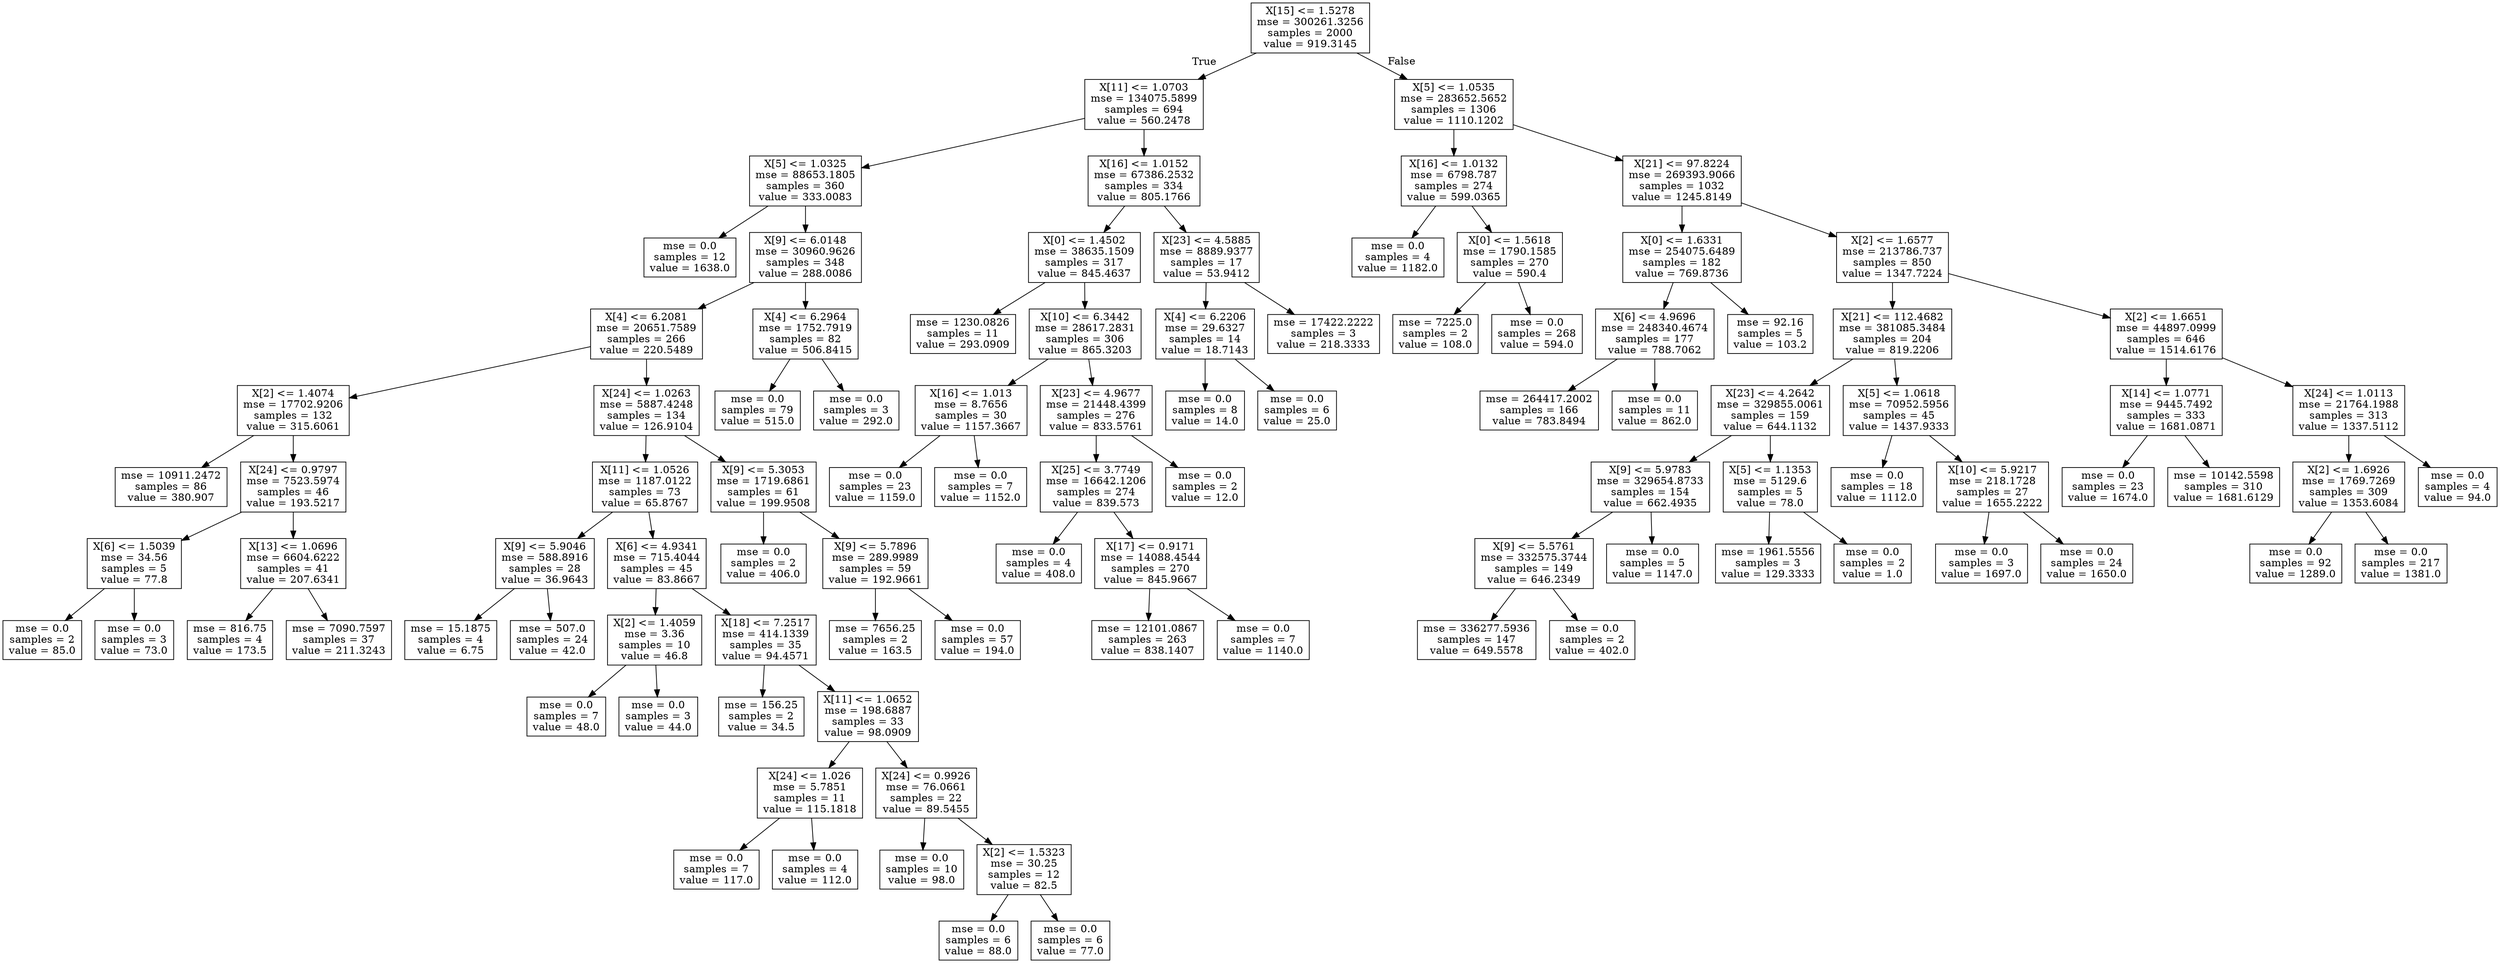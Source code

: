 digraph Tree {
node [shape=box] ;
0 [label="X[15] <= 1.5278\nmse = 300261.3256\nsamples = 2000\nvalue = 919.3145"] ;
1 [label="X[11] <= 1.0703\nmse = 134075.5899\nsamples = 694\nvalue = 560.2478"] ;
0 -> 1 [labeldistance=2.5, labelangle=45, headlabel="True"] ;
2 [label="X[5] <= 1.0325\nmse = 88653.1805\nsamples = 360\nvalue = 333.0083"] ;
1 -> 2 ;
3 [label="mse = 0.0\nsamples = 12\nvalue = 1638.0"] ;
2 -> 3 ;
4 [label="X[9] <= 6.0148\nmse = 30960.9626\nsamples = 348\nvalue = 288.0086"] ;
2 -> 4 ;
5 [label="X[4] <= 6.2081\nmse = 20651.7589\nsamples = 266\nvalue = 220.5489"] ;
4 -> 5 ;
6 [label="X[2] <= 1.4074\nmse = 17702.9206\nsamples = 132\nvalue = 315.6061"] ;
5 -> 6 ;
7 [label="mse = 10911.2472\nsamples = 86\nvalue = 380.907"] ;
6 -> 7 ;
8 [label="X[24] <= 0.9797\nmse = 7523.5974\nsamples = 46\nvalue = 193.5217"] ;
6 -> 8 ;
9 [label="X[6] <= 1.5039\nmse = 34.56\nsamples = 5\nvalue = 77.8"] ;
8 -> 9 ;
10 [label="mse = 0.0\nsamples = 2\nvalue = 85.0"] ;
9 -> 10 ;
11 [label="mse = 0.0\nsamples = 3\nvalue = 73.0"] ;
9 -> 11 ;
12 [label="X[13] <= 1.0696\nmse = 6604.6222\nsamples = 41\nvalue = 207.6341"] ;
8 -> 12 ;
13 [label="mse = 816.75\nsamples = 4\nvalue = 173.5"] ;
12 -> 13 ;
14 [label="mse = 7090.7597\nsamples = 37\nvalue = 211.3243"] ;
12 -> 14 ;
15 [label="X[24] <= 1.0263\nmse = 5887.4248\nsamples = 134\nvalue = 126.9104"] ;
5 -> 15 ;
16 [label="X[11] <= 1.0526\nmse = 1187.0122\nsamples = 73\nvalue = 65.8767"] ;
15 -> 16 ;
17 [label="X[9] <= 5.9046\nmse = 588.8916\nsamples = 28\nvalue = 36.9643"] ;
16 -> 17 ;
18 [label="mse = 15.1875\nsamples = 4\nvalue = 6.75"] ;
17 -> 18 ;
19 [label="mse = 507.0\nsamples = 24\nvalue = 42.0"] ;
17 -> 19 ;
20 [label="X[6] <= 4.9341\nmse = 715.4044\nsamples = 45\nvalue = 83.8667"] ;
16 -> 20 ;
21 [label="X[2] <= 1.4059\nmse = 3.36\nsamples = 10\nvalue = 46.8"] ;
20 -> 21 ;
22 [label="mse = 0.0\nsamples = 7\nvalue = 48.0"] ;
21 -> 22 ;
23 [label="mse = 0.0\nsamples = 3\nvalue = 44.0"] ;
21 -> 23 ;
24 [label="X[18] <= 7.2517\nmse = 414.1339\nsamples = 35\nvalue = 94.4571"] ;
20 -> 24 ;
25 [label="mse = 156.25\nsamples = 2\nvalue = 34.5"] ;
24 -> 25 ;
26 [label="X[11] <= 1.0652\nmse = 198.6887\nsamples = 33\nvalue = 98.0909"] ;
24 -> 26 ;
27 [label="X[24] <= 1.026\nmse = 5.7851\nsamples = 11\nvalue = 115.1818"] ;
26 -> 27 ;
28 [label="mse = 0.0\nsamples = 7\nvalue = 117.0"] ;
27 -> 28 ;
29 [label="mse = 0.0\nsamples = 4\nvalue = 112.0"] ;
27 -> 29 ;
30 [label="X[24] <= 0.9926\nmse = 76.0661\nsamples = 22\nvalue = 89.5455"] ;
26 -> 30 ;
31 [label="mse = 0.0\nsamples = 10\nvalue = 98.0"] ;
30 -> 31 ;
32 [label="X[2] <= 1.5323\nmse = 30.25\nsamples = 12\nvalue = 82.5"] ;
30 -> 32 ;
33 [label="mse = 0.0\nsamples = 6\nvalue = 88.0"] ;
32 -> 33 ;
34 [label="mse = 0.0\nsamples = 6\nvalue = 77.0"] ;
32 -> 34 ;
35 [label="X[9] <= 5.3053\nmse = 1719.6861\nsamples = 61\nvalue = 199.9508"] ;
15 -> 35 ;
36 [label="mse = 0.0\nsamples = 2\nvalue = 406.0"] ;
35 -> 36 ;
37 [label="X[9] <= 5.7896\nmse = 289.9989\nsamples = 59\nvalue = 192.9661"] ;
35 -> 37 ;
38 [label="mse = 7656.25\nsamples = 2\nvalue = 163.5"] ;
37 -> 38 ;
39 [label="mse = 0.0\nsamples = 57\nvalue = 194.0"] ;
37 -> 39 ;
40 [label="X[4] <= 6.2964\nmse = 1752.7919\nsamples = 82\nvalue = 506.8415"] ;
4 -> 40 ;
41 [label="mse = 0.0\nsamples = 79\nvalue = 515.0"] ;
40 -> 41 ;
42 [label="mse = 0.0\nsamples = 3\nvalue = 292.0"] ;
40 -> 42 ;
43 [label="X[16] <= 1.0152\nmse = 67386.2532\nsamples = 334\nvalue = 805.1766"] ;
1 -> 43 ;
44 [label="X[0] <= 1.4502\nmse = 38635.1509\nsamples = 317\nvalue = 845.4637"] ;
43 -> 44 ;
45 [label="mse = 1230.0826\nsamples = 11\nvalue = 293.0909"] ;
44 -> 45 ;
46 [label="X[10] <= 6.3442\nmse = 28617.2831\nsamples = 306\nvalue = 865.3203"] ;
44 -> 46 ;
47 [label="X[16] <= 1.013\nmse = 8.7656\nsamples = 30\nvalue = 1157.3667"] ;
46 -> 47 ;
48 [label="mse = 0.0\nsamples = 23\nvalue = 1159.0"] ;
47 -> 48 ;
49 [label="mse = 0.0\nsamples = 7\nvalue = 1152.0"] ;
47 -> 49 ;
50 [label="X[23] <= 4.9677\nmse = 21448.4399\nsamples = 276\nvalue = 833.5761"] ;
46 -> 50 ;
51 [label="X[25] <= 3.7749\nmse = 16642.1206\nsamples = 274\nvalue = 839.573"] ;
50 -> 51 ;
52 [label="mse = 0.0\nsamples = 4\nvalue = 408.0"] ;
51 -> 52 ;
53 [label="X[17] <= 0.9171\nmse = 14088.4544\nsamples = 270\nvalue = 845.9667"] ;
51 -> 53 ;
54 [label="mse = 12101.0867\nsamples = 263\nvalue = 838.1407"] ;
53 -> 54 ;
55 [label="mse = 0.0\nsamples = 7\nvalue = 1140.0"] ;
53 -> 55 ;
56 [label="mse = 0.0\nsamples = 2\nvalue = 12.0"] ;
50 -> 56 ;
57 [label="X[23] <= 4.5885\nmse = 8889.9377\nsamples = 17\nvalue = 53.9412"] ;
43 -> 57 ;
58 [label="X[4] <= 6.2206\nmse = 29.6327\nsamples = 14\nvalue = 18.7143"] ;
57 -> 58 ;
59 [label="mse = 0.0\nsamples = 8\nvalue = 14.0"] ;
58 -> 59 ;
60 [label="mse = 0.0\nsamples = 6\nvalue = 25.0"] ;
58 -> 60 ;
61 [label="mse = 17422.2222\nsamples = 3\nvalue = 218.3333"] ;
57 -> 61 ;
62 [label="X[5] <= 1.0535\nmse = 283652.5652\nsamples = 1306\nvalue = 1110.1202"] ;
0 -> 62 [labeldistance=2.5, labelangle=-45, headlabel="False"] ;
63 [label="X[16] <= 1.0132\nmse = 6798.787\nsamples = 274\nvalue = 599.0365"] ;
62 -> 63 ;
64 [label="mse = 0.0\nsamples = 4\nvalue = 1182.0"] ;
63 -> 64 ;
65 [label="X[0] <= 1.5618\nmse = 1790.1585\nsamples = 270\nvalue = 590.4"] ;
63 -> 65 ;
66 [label="mse = 7225.0\nsamples = 2\nvalue = 108.0"] ;
65 -> 66 ;
67 [label="mse = 0.0\nsamples = 268\nvalue = 594.0"] ;
65 -> 67 ;
68 [label="X[21] <= 97.8224\nmse = 269393.9066\nsamples = 1032\nvalue = 1245.8149"] ;
62 -> 68 ;
69 [label="X[0] <= 1.6331\nmse = 254075.6489\nsamples = 182\nvalue = 769.8736"] ;
68 -> 69 ;
70 [label="X[6] <= 4.9696\nmse = 248340.4674\nsamples = 177\nvalue = 788.7062"] ;
69 -> 70 ;
71 [label="mse = 264417.2002\nsamples = 166\nvalue = 783.8494"] ;
70 -> 71 ;
72 [label="mse = 0.0\nsamples = 11\nvalue = 862.0"] ;
70 -> 72 ;
73 [label="mse = 92.16\nsamples = 5\nvalue = 103.2"] ;
69 -> 73 ;
74 [label="X[2] <= 1.6577\nmse = 213786.737\nsamples = 850\nvalue = 1347.7224"] ;
68 -> 74 ;
75 [label="X[21] <= 112.4682\nmse = 381085.3484\nsamples = 204\nvalue = 819.2206"] ;
74 -> 75 ;
76 [label="X[23] <= 4.2642\nmse = 329855.0061\nsamples = 159\nvalue = 644.1132"] ;
75 -> 76 ;
77 [label="X[9] <= 5.9783\nmse = 329654.8733\nsamples = 154\nvalue = 662.4935"] ;
76 -> 77 ;
78 [label="X[9] <= 5.5761\nmse = 332575.3744\nsamples = 149\nvalue = 646.2349"] ;
77 -> 78 ;
79 [label="mse = 336277.5936\nsamples = 147\nvalue = 649.5578"] ;
78 -> 79 ;
80 [label="mse = 0.0\nsamples = 2\nvalue = 402.0"] ;
78 -> 80 ;
81 [label="mse = 0.0\nsamples = 5\nvalue = 1147.0"] ;
77 -> 81 ;
82 [label="X[5] <= 1.1353\nmse = 5129.6\nsamples = 5\nvalue = 78.0"] ;
76 -> 82 ;
83 [label="mse = 1961.5556\nsamples = 3\nvalue = 129.3333"] ;
82 -> 83 ;
84 [label="mse = 0.0\nsamples = 2\nvalue = 1.0"] ;
82 -> 84 ;
85 [label="X[5] <= 1.0618\nmse = 70952.5956\nsamples = 45\nvalue = 1437.9333"] ;
75 -> 85 ;
86 [label="mse = 0.0\nsamples = 18\nvalue = 1112.0"] ;
85 -> 86 ;
87 [label="X[10] <= 5.9217\nmse = 218.1728\nsamples = 27\nvalue = 1655.2222"] ;
85 -> 87 ;
88 [label="mse = 0.0\nsamples = 3\nvalue = 1697.0"] ;
87 -> 88 ;
89 [label="mse = 0.0\nsamples = 24\nvalue = 1650.0"] ;
87 -> 89 ;
90 [label="X[2] <= 1.6651\nmse = 44897.0999\nsamples = 646\nvalue = 1514.6176"] ;
74 -> 90 ;
91 [label="X[14] <= 1.0771\nmse = 9445.7492\nsamples = 333\nvalue = 1681.0871"] ;
90 -> 91 ;
92 [label="mse = 0.0\nsamples = 23\nvalue = 1674.0"] ;
91 -> 92 ;
93 [label="mse = 10142.5598\nsamples = 310\nvalue = 1681.6129"] ;
91 -> 93 ;
94 [label="X[24] <= 1.0113\nmse = 21764.1988\nsamples = 313\nvalue = 1337.5112"] ;
90 -> 94 ;
95 [label="X[2] <= 1.6926\nmse = 1769.7269\nsamples = 309\nvalue = 1353.6084"] ;
94 -> 95 ;
96 [label="mse = 0.0\nsamples = 92\nvalue = 1289.0"] ;
95 -> 96 ;
97 [label="mse = 0.0\nsamples = 217\nvalue = 1381.0"] ;
95 -> 97 ;
98 [label="mse = 0.0\nsamples = 4\nvalue = 94.0"] ;
94 -> 98 ;
}